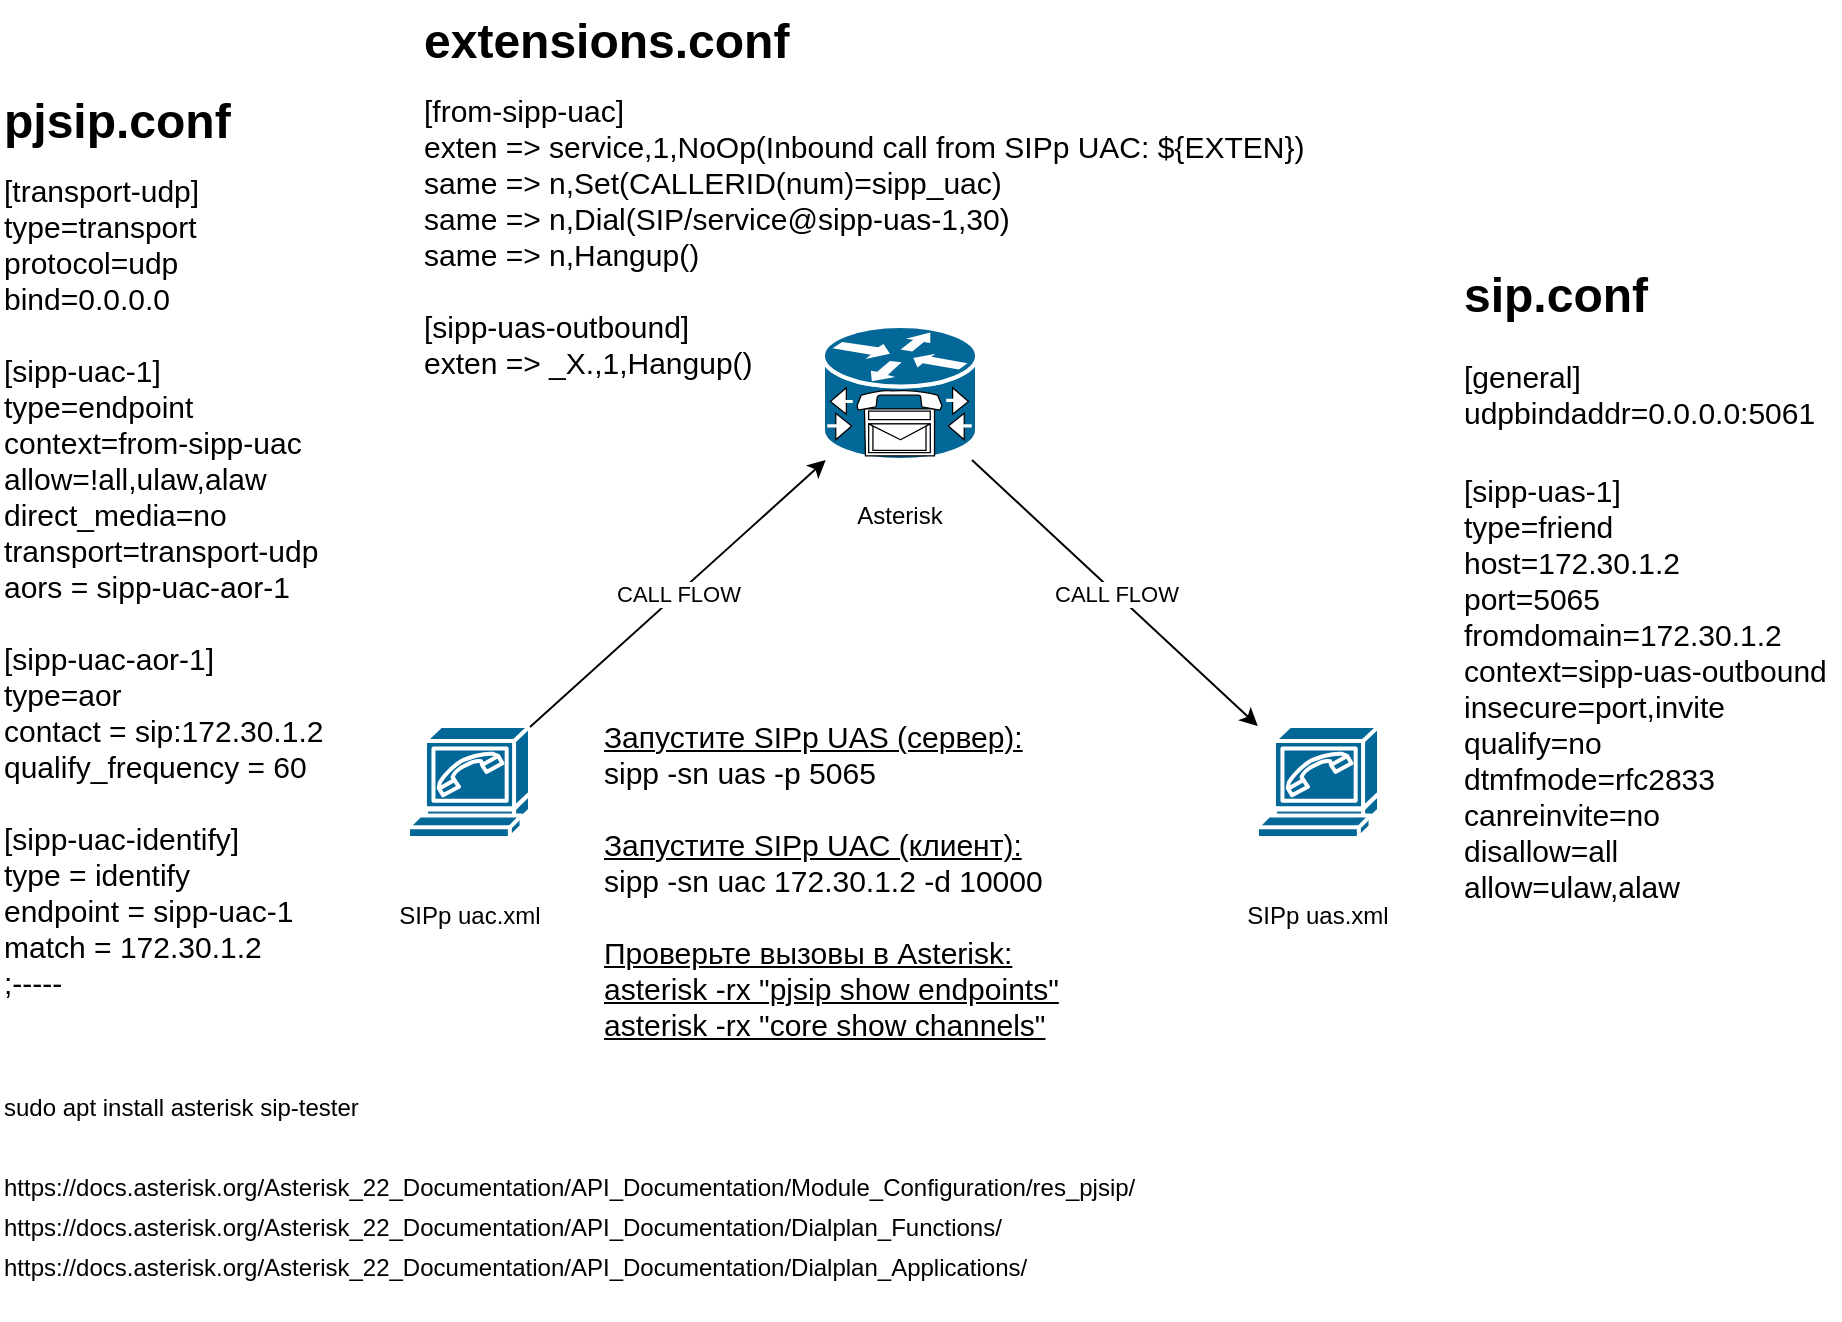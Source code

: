 <mxfile version="27.1.5">
  <diagram name="Страница — 1" id="rCfnhZvIq9waGADby3YH">
    <mxGraphModel dx="1246" dy="745" grid="1" gridSize="10" guides="1" tooltips="1" connect="1" arrows="1" fold="1" page="1" pageScale="1" pageWidth="1169" pageHeight="827" math="0" shadow="0">
      <root>
        <mxCell id="0" />
        <mxCell id="1" parent="0" />
        <mxCell id="-TdVQ2mUSapPiThazIke-2" value="SIPp uac.xml" style="text;strokeColor=none;align=center;fillColor=none;html=1;verticalAlign=middle;whiteSpace=wrap;rounded=0;" parent="1" vertex="1">
          <mxGeometry x="289.5" y="527" width="110" height="30" as="geometry" />
        </mxCell>
        <mxCell id="-TdVQ2mUSapPiThazIke-4" value="SIPp uas.xml" style="text;strokeColor=none;align=center;fillColor=none;html=1;verticalAlign=middle;whiteSpace=wrap;rounded=0;" parent="1" vertex="1">
          <mxGeometry x="714" y="527" width="110" height="30" as="geometry" />
        </mxCell>
        <mxCell id="-TdVQ2mUSapPiThazIke-5" value="" style="shape=mxgraph.cisco.modems_and_phones.softphone;sketch=0;html=1;pointerEvents=1;dashed=0;fillColor=#036897;strokeColor=#ffffff;strokeWidth=2;verticalLabelPosition=bottom;verticalAlign=top;align=center;outlineConnect=0;" parent="1" vertex="1">
          <mxGeometry x="738.5" y="447" width="61" height="56" as="geometry" />
        </mxCell>
        <mxCell id="-TdVQ2mUSapPiThazIke-6" value="" style="shape=mxgraph.cisco.modems_and_phones.softphone;sketch=0;html=1;pointerEvents=1;dashed=0;fillColor=#036897;strokeColor=#ffffff;strokeWidth=2;verticalLabelPosition=bottom;verticalAlign=top;align=center;outlineConnect=0;" parent="1" vertex="1">
          <mxGeometry x="314" y="447" width="61" height="56" as="geometry" />
        </mxCell>
        <mxCell id="-TdVQ2mUSapPiThazIke-7" value="" style="shape=mxgraph.cisco.misc.cisco_unity_express;sketch=0;html=1;pointerEvents=1;dashed=0;fillColor=#036897;strokeColor=#ffffff;strokeWidth=2;verticalLabelPosition=bottom;verticalAlign=top;align=center;outlineConnect=0;" parent="1" vertex="1">
          <mxGeometry x="521.5" y="247" width="77" height="67" as="geometry" />
        </mxCell>
        <mxCell id="-TdVQ2mUSapPiThazIke-8" value="" style="endArrow=classic;html=1;rounded=0;" parent="1" source="-TdVQ2mUSapPiThazIke-6" target="-TdVQ2mUSapPiThazIke-7" edge="1">
          <mxGeometry relative="1" as="geometry">
            <mxPoint x="514" y="407" as="sourcePoint" />
            <mxPoint x="674" y="407" as="targetPoint" />
          </mxGeometry>
        </mxCell>
        <mxCell id="-TdVQ2mUSapPiThazIke-9" value="CALL FLOW" style="edgeLabel;resizable=0;html=1;;align=center;verticalAlign=middle;" parent="-TdVQ2mUSapPiThazIke-8" connectable="0" vertex="1">
          <mxGeometry relative="1" as="geometry" />
        </mxCell>
        <mxCell id="-TdVQ2mUSapPiThazIke-12" value="" style="endArrow=classic;html=1;rounded=0;" parent="1" source="-TdVQ2mUSapPiThazIke-7" target="-TdVQ2mUSapPiThazIke-5" edge="1">
          <mxGeometry relative="1" as="geometry">
            <mxPoint x="514" y="407" as="sourcePoint" />
            <mxPoint x="674" y="407" as="targetPoint" />
          </mxGeometry>
        </mxCell>
        <mxCell id="-TdVQ2mUSapPiThazIke-13" value="CALL FLOW" style="edgeLabel;resizable=0;html=1;;align=center;verticalAlign=middle;" parent="-TdVQ2mUSapPiThazIke-12" connectable="0" vertex="1">
          <mxGeometry relative="1" as="geometry" />
        </mxCell>
        <mxCell id="-TdVQ2mUSapPiThazIke-16" value="Asterisk" style="text;strokeColor=none;align=center;fillColor=none;html=1;verticalAlign=middle;whiteSpace=wrap;rounded=0;" parent="1" vertex="1">
          <mxGeometry x="530" y="327" width="60" height="30" as="geometry" />
        </mxCell>
        <mxCell id="-TdVQ2mUSapPiThazIke-22" value="[from-sipp-uac]&lt;br&gt;exten =&amp;gt; service,1,NoOp(Inbound call from SIPp UAC: ${EXTEN})&lt;br&gt;same =&amp;gt; n,Set(CALLERID(num)=sipp_uac)&lt;br&gt;same =&amp;gt; n,Dial(SIP/service@sipp-uas-1,30)&lt;br&gt;same =&amp;gt; n,Hangup()&lt;br&gt;&lt;br&gt;[sipp-uas-outbound]&lt;br&gt;exten =&amp;gt; _X.,1,Hangup()&lt;br&gt;&lt;div&gt;&lt;br&gt;&lt;/div&gt;" style="text;html=1;whiteSpace=wrap;overflow=hidden;rounded=0;fontSize=15;" parent="1" vertex="1">
          <mxGeometry x="320" y="124" width="460.5" height="170" as="geometry" />
        </mxCell>
        <mxCell id="-TdVQ2mUSapPiThazIke-23" value="&lt;div&gt;[transport-udp]&lt;br&gt;type=transport&lt;br&gt;protocol=udp&lt;br&gt;bind=0.0.0.0&lt;/div&gt;&lt;div&gt;&lt;br&gt;&lt;/div&gt;&lt;div&gt;[sipp-uac-1]&lt;/div&gt;type=endpoint&lt;br&gt;context=from-sipp-uac&lt;br&gt;allow=!all,ulaw,alaw&lt;br&gt;direct_media=no&lt;br&gt;transport=transport-udp&lt;br&gt;aors = sipp-uac-aor-1&lt;br&gt;&lt;br&gt;[sipp-uac-aor-1]&lt;br&gt;type=aor&lt;br&gt;contact = sip:172.30.1.2&lt;br&gt;qualify_frequency = 60&lt;br&gt;&lt;br&gt;[sipp-uac-identify]&lt;br&gt;type = identify&lt;br&gt;endpoint = sipp-uac-1&lt;br&gt;&lt;div&gt;match = 172.30.1.2&lt;/div&gt;&lt;div&gt;;-----&lt;/div&gt;&lt;div&gt;&lt;br&gt;&lt;/div&gt;" style="text;html=1;whiteSpace=wrap;overflow=hidden;rounded=0;fontSize=15;" parent="1" vertex="1">
          <mxGeometry x="110" y="164" width="200" height="440" as="geometry" />
        </mxCell>
        <mxCell id="-TdVQ2mUSapPiThazIke-24" value="&lt;div&gt;[sipp-uas-1]&lt;/div&gt;type=friend&lt;br&gt;host=172.30.1.2&lt;br&gt;port=5065&lt;br&gt;fromdomain=172.30.1.2&lt;br&gt;context=sipp-uas-outbound&lt;br&gt;insecure=port,invite&lt;br&gt;qualify=no&lt;br&gt;dtmfmode=rfc2833&lt;br&gt;canreinvite=no&lt;br&gt;disallow=all&lt;br&gt;allow=ulaw,alaw" style="text;html=1;whiteSpace=wrap;overflow=hidden;rounded=0;fontSize=15;" parent="1" vertex="1">
          <mxGeometry x="840" y="314" width="190" height="236" as="geometry" />
        </mxCell>
        <mxCell id="ZcfYFnTC1-iHWNx_7WrN-1" value="&lt;u&gt;Запустите SIPp UAS (сервер):&lt;br&gt;&lt;/u&gt;sipp -sn uas -p 5065&lt;br&gt;&lt;u&gt;&lt;br&gt;&lt;/u&gt;&lt;div&gt;&lt;u&gt;Запустите SIPp UAC (клиент):&lt;/u&gt;&lt;/div&gt;&lt;div&gt;sipp -sn uac 172.30.1.2 -d 10000&lt;/div&gt;&lt;u&gt;&lt;br&gt;Проверьте вызовы в Asterisk:&lt;br&gt;asterisk -rx &quot;pjsip show endpoints&quot;&lt;br&gt;asterisk -rx &quot;core show channels&quot;&lt;/u&gt;" style="text;whiteSpace=wrap;html=1;fontSize=15;" vertex="1" parent="1">
          <mxGeometry x="410" y="437" width="340.5" height="187" as="geometry" />
        </mxCell>
        <UserObject label="&lt;h1 style=&quot;margin-top: 0px;&quot;&gt;pjsip.conf&lt;/h1&gt;" link="&lt;h1 style=&quot;margin-top: 0px;&quot;&gt;pjsip.conf&lt;/h1&gt;" id="ZcfYFnTC1-iHWNx_7WrN-2">
          <mxCell style="text;whiteSpace=wrap;html=1;" vertex="1" parent="1">
            <mxGeometry x="110" y="124" width="150" height="30" as="geometry" />
          </mxCell>
        </UserObject>
        <UserObject label="&lt;h1 style=&quot;margin-top: 0px;&quot;&gt;sip.conf&lt;/h1&gt;" link="&lt;h1 style=&quot;margin-top: 0px;&quot;&gt;pjsip.conf&lt;/h1&gt;" id="ZcfYFnTC1-iHWNx_7WrN-3">
          <mxCell style="text;whiteSpace=wrap;html=1;" vertex="1" parent="1">
            <mxGeometry x="840" y="211" width="150" height="36" as="geometry" />
          </mxCell>
        </UserObject>
        <UserObject label="&lt;h1 style=&quot;margin-top: 0px;&quot;&gt;extensions.conf&lt;/h1&gt;" link="&lt;h1 style=&quot;margin-top: 0px;&quot;&gt;extensions.conf&lt;/h1&gt;" id="ZcfYFnTC1-iHWNx_7WrN-4">
          <mxCell style="text;whiteSpace=wrap;html=1;" vertex="1" parent="1">
            <mxGeometry x="320" y="84" width="220" height="40" as="geometry" />
          </mxCell>
        </UserObject>
        <UserObject label="https://docs.asterisk.org/Asterisk_22_Documentation/API_Documentation/Module_Configuration/res_pjsip/" link="https://docs.asterisk.org/Asterisk_22_Documentation/API_Documentation/Module_Configuration/res_pjsip/" id="ZcfYFnTC1-iHWNx_7WrN-6">
          <mxCell style="text;whiteSpace=wrap;" vertex="1" parent="1">
            <mxGeometry x="110" y="664" width="650" height="50" as="geometry" />
          </mxCell>
        </UserObject>
        <UserObject label="https://docs.asterisk.org/Asterisk_22_Documentation/API_Documentation/Dialplan_Functions/" link="https://docs.asterisk.org/Asterisk_22_Documentation/API_Documentation/Dialplan_Functions/" id="ZcfYFnTC1-iHWNx_7WrN-7">
          <mxCell style="text;whiteSpace=wrap;" vertex="1" parent="1">
            <mxGeometry x="110" y="684" width="530" height="40" as="geometry" />
          </mxCell>
        </UserObject>
        <UserObject label="https://docs.asterisk.org/Asterisk_22_Documentation/API_Documentation/Dialplan_Applications/" link="https://docs.asterisk.org/Asterisk_22_Documentation/API_Documentation/Dialplan_Applications/" id="ZcfYFnTC1-iHWNx_7WrN-8">
          <mxCell style="text;whiteSpace=wrap;" vertex="1" parent="1">
            <mxGeometry x="110" y="704" width="560" height="40" as="geometry" />
          </mxCell>
        </UserObject>
        <UserObject label="sudo apt install asterisk sip-tester" link="https://sipp.readthedocs.io/en/latest/" id="ZcfYFnTC1-iHWNx_7WrN-9">
          <mxCell style="text;whiteSpace=wrap;" vertex="1" parent="1">
            <mxGeometry x="110" y="624" width="230" height="40" as="geometry" />
          </mxCell>
        </UserObject>
        <mxCell id="ZcfYFnTC1-iHWNx_7WrN-19" value="&lt;div&gt;[general]&lt;/div&gt;&lt;div&gt;udpbindaddr=0.0.0.0:5061&lt;/div&gt;&lt;div&gt;&lt;br&gt;&lt;/div&gt;" style="text;whiteSpace=wrap;html=1;fontSize=15;" vertex="1" parent="1">
          <mxGeometry x="840" y="257" width="170" height="70" as="geometry" />
        </mxCell>
      </root>
    </mxGraphModel>
  </diagram>
</mxfile>
